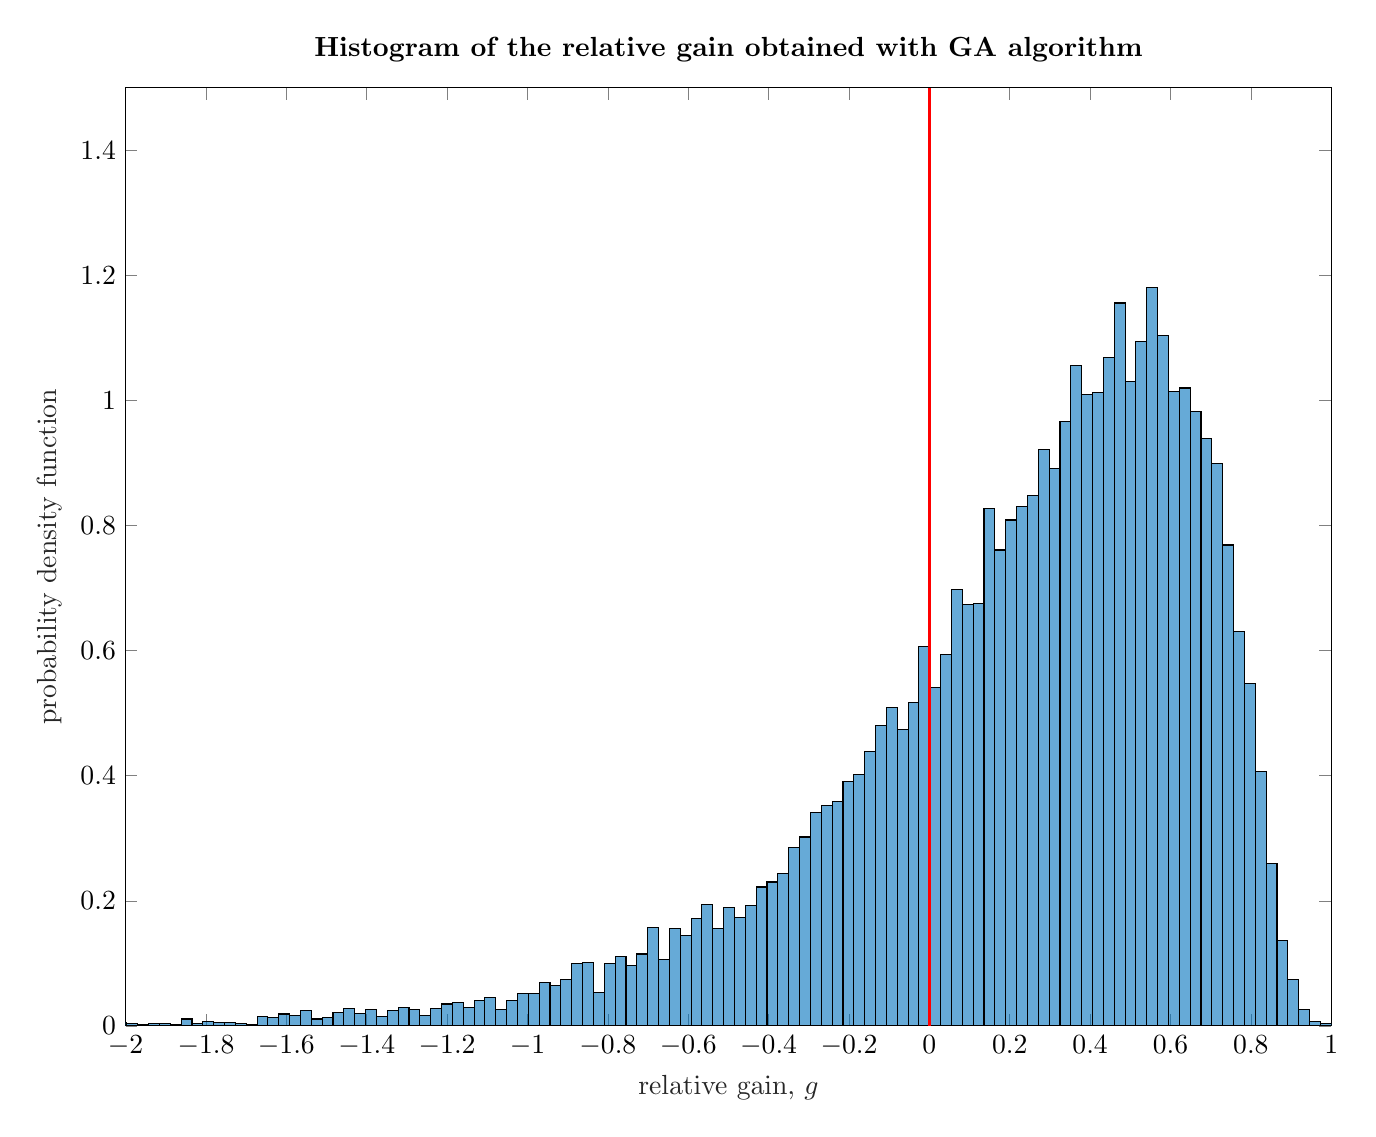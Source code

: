 % This file was created by matlab2tikz.
%
%The latest updates can be retrieved from
%  http://www.mathworks.com/matlabcentral/fileexchange/22022-matlab2tikz-matlab2tikz
%where you can also make suggestions and rate matlab2tikz.
%
\definecolor{mycolor1}{rgb}{0.0,0.447,0.741}%
%
\begin{tikzpicture}

\begin{axis}[%
width=6.028in,
height=4.69in,
at={(1.011in,0.706in)},
scale only axis,
xmin=-2,
xmax=1,
xlabel style={font=\color{white!15!black}},
xlabel={relative gain, $g$},
ymin=0,
ymax=1.5,
ylabel style={font=\color{white!15!black}},
ylabel={probability density function},
axis background/.style={fill=white},
title style={font=\bfseries},
title={Histogram of the relative gain obtained with GA algorithm}
]
\addplot[ybar interval, fill=mycolor1, fill opacity=0.6, draw=black, area legend] table[row sep=crcr] {%
x	y\\
-4.4	0.002\\
-4.373	0\\
-4.346	0\\
-4.319	0\\
-4.292	0\\
-4.265	0\\
-4.238	0\\
-4.211	0\\
-4.184	0\\
-4.157	0\\
-4.13	0\\
-4.103	0\\
-4.076	0\\
-4.049	0\\
-4.022	0\\
-3.995	0\\
-3.968	0\\
-3.941	0\\
-3.914	0\\
-3.887	0\\
-3.86	0\\
-3.833	0\\
-3.806	0\\
-3.779	0\\
-3.752	0\\
-3.725	0\\
-3.698	0\\
-3.671	0\\
-3.644	0.002\\
-3.617	0\\
-3.59	0.002\\
-3.563	0.002\\
-3.536	0\\
-3.509	0\\
-3.482	0\\
-3.455	0\\
-3.428	0\\
-3.401	0\\
-3.374	0\\
-3.347	0\\
-3.32	0.002\\
-3.293	0\\
-3.266	0.002\\
-3.239	0.004\\
-3.212	0.002\\
-3.185	0\\
-3.158	0\\
-3.131	0\\
-3.104	0.002\\
-3.077	0.002\\
-3.05	0\\
-3.023	0.002\\
-2.996	0.002\\
-2.969	0\\
-2.942	0.002\\
-2.915	0.004\\
-2.888	0.002\\
-2.861	0.002\\
-2.834	0.004\\
-2.807	0\\
-2.78	0\\
-2.753	0\\
-2.726	0\\
-2.699	0.002\\
-2.672	0.004\\
-2.645	0.002\\
-2.618	0.004\\
-2.591	0.006\\
-2.564	0\\
-2.537	0.002\\
-2.51	0.004\\
-2.483	0.004\\
-2.456	0.002\\
-2.429	0.002\\
-2.402	0.002\\
-2.375	0.002\\
-2.348	0.004\\
-2.321	0\\
-2.294	0.002\\
-2.267	0.002\\
-2.24	0.007\\
-2.213	0.004\\
-2.186	0.004\\
-2.159	0.002\\
-2.132	0.006\\
-2.105	0.004\\
-2.078	0.002\\
-2.051	0.011\\
-2.024	0.006\\
-1.997	0.004\\
-1.97	0.002\\
-1.943	0.004\\
-1.916	0.004\\
-1.889	0.002\\
-1.862	0.011\\
-1.835	0.004\\
-1.808	0.007\\
-1.781	0.006\\
-1.754	0.006\\
-1.727	0.004\\
-1.7	0.002\\
-1.673	0.015\\
-1.646	0.013\\
-1.619	0.019\\
-1.592	0.017\\
-1.565	0.024\\
-1.538	0.011\\
-1.511	0.013\\
-1.484	0.022\\
-1.457	0.028\\
-1.43	0.02\\
-1.403	0.026\\
-1.376	0.015\\
-1.349	0.024\\
-1.322	0.03\\
-1.295	0.026\\
-1.268	0.017\\
-1.241	0.028\\
-1.214	0.035\\
-1.187	0.037\\
-1.16	0.03\\
-1.133	0.041\\
-1.106	0.046\\
-1.079	0.026\\
-1.052	0.041\\
-1.025	0.052\\
-0.998	0.052\\
-0.971	0.07\\
-0.944	0.065\\
-0.917	0.074\\
-0.89	0.1\\
-0.863	0.102\\
-0.836	0.054\\
-0.809	0.1\\
-0.782	0.111\\
-0.755	0.096\\
-0.728	0.115\\
-0.701	0.157\\
-0.674	0.106\\
-0.647	0.156\\
-0.62	0.144\\
-0.593	0.172\\
-0.566	0.194\\
-0.539	0.156\\
-0.512	0.189\\
-0.485	0.174\\
-0.458	0.193\\
-0.431	0.222\\
-0.404	0.23\\
-0.377	0.244\\
-0.35	0.285\\
-0.323	0.302\\
-0.296	0.341\\
-0.269	0.352\\
-0.242	0.359\\
-0.215	0.391\\
-0.188	0.402\\
-0.161	0.439\\
-0.134	0.481\\
-0.107	0.509\\
-0.08	0.474\\
-0.053	0.517\\
-0.026	0.607\\
0.001	0.541\\
0.028	0.594\\
0.055	0.698\\
0.082	0.674\\
0.109	0.676\\
0.136	0.828\\
0.163	0.761\\
0.19	0.809\\
0.217	0.831\\
0.244	0.848\\
0.271	0.922\\
0.298	0.891\\
0.325	0.967\\
0.352	1.056\\
0.379	1.009\\
0.406	1.013\\
0.433	1.069\\
0.46	1.156\\
0.487	1.03\\
0.514	1.094\\
0.541	1.181\\
0.568	1.104\\
0.595	1.015\\
0.622	1.02\\
0.649	0.983\\
0.676	0.939\\
0.703	0.9\\
0.73	0.769\\
0.757	0.631\\
0.784	0.548\\
0.811	0.407\\
0.838	0.259\\
0.865	0.137\\
0.892	0.074\\
0.919	0.026\\
0.946	0.007\\
0.973	0.004\\
1	0.004\\
};
\addplot [color=red, line width=1.0pt, forget plot]
  table[row sep=crcr]{%
0	0\\
0	1.5\\
};
\end{axis}
\end{tikzpicture}%